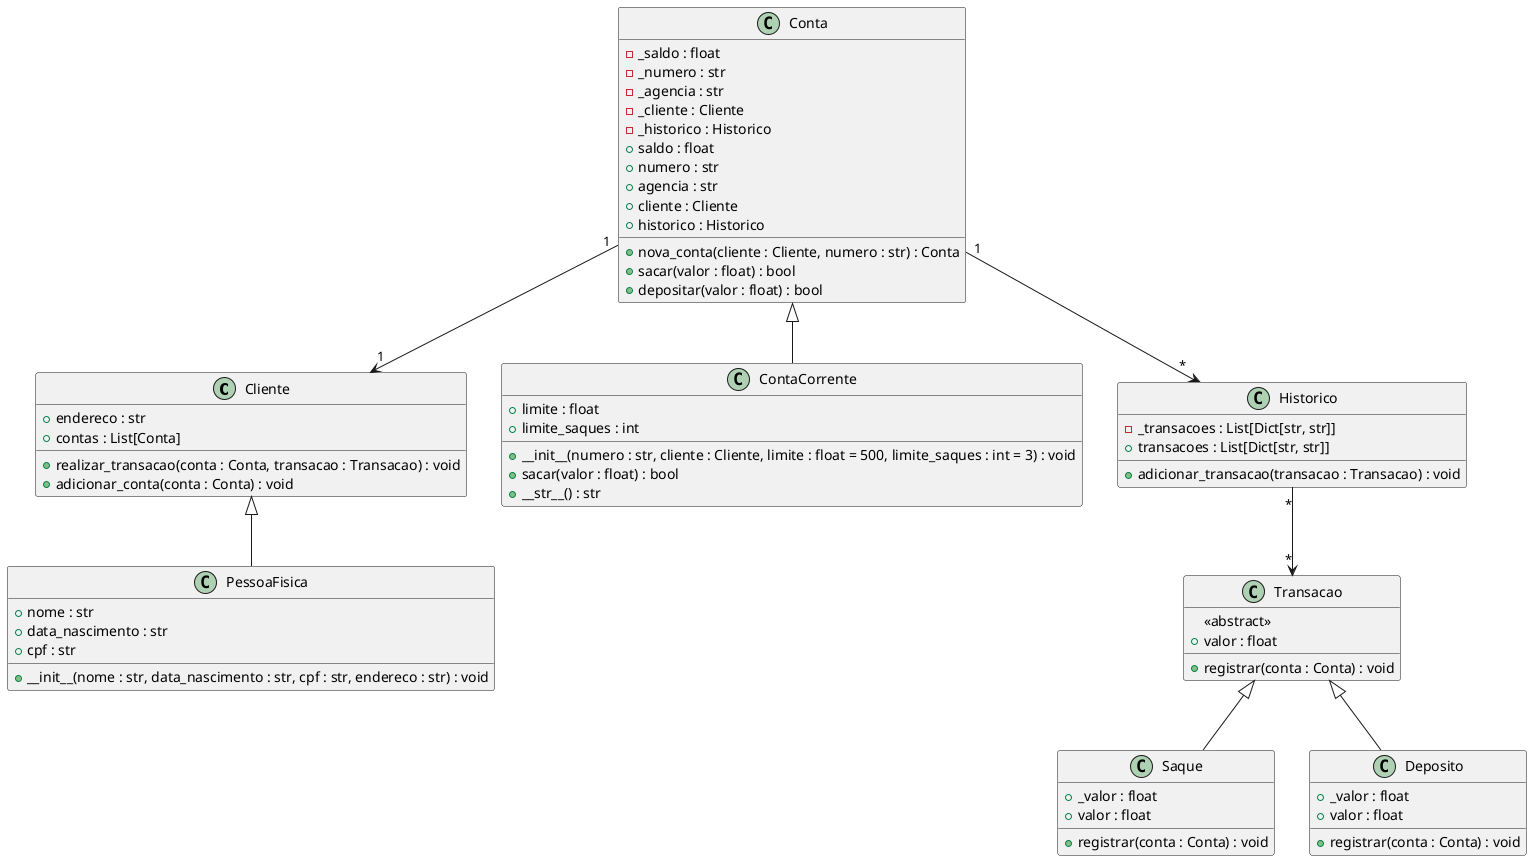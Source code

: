 @startuml

class Cliente {
  +endereco : str
  +contas : List[Conta]
  +realizar_transacao(conta : Conta, transacao : Transacao) : void
  +adicionar_conta(conta : Conta) : void
}

class PessoaFisica {
  +nome : str
  +data_nascimento : str
  +cpf : str
  +__init__(nome : str, data_nascimento : str, cpf : str, endereco : str) : void
}

class Conta {
  -_saldo : float
  -_numero : str
  -_agencia : str
  -_cliente : Cliente
  -_historico : Historico
  +nova_conta(cliente : Cliente, numero : str) : Conta
  +saldo : float
  +numero : str
  +agencia : str
  +cliente : Cliente
  +historico : Historico
  +sacar(valor : float) : bool
  +depositar(valor : float) : bool
}

class ContaCorrente {
  +limite : float
  +limite_saques : int
  +__init__(numero : str, cliente : Cliente, limite : float = 500, limite_saques : int = 3) : void
  +sacar(valor : float) : bool
  +__str__() : str
}

class Historico {
  -_transacoes : List[Dict[str, str]]
  +transacoes : List[Dict[str, str]]
  +adicionar_transacao(transacao : Transacao) : void
}

class Transacao {
  <<abstract>>
  +valor : float
  +registrar(conta : Conta) : void
}

class Saque {
  +_valor : float
  +valor : float
  +registrar(conta : Conta) : void
}

class Deposito {
  +_valor : float
  +valor : float
  +registrar(conta : Conta) : void
}

Cliente <|-- PessoaFisica
Conta <|-- ContaCorrente
Transacao <|-- Saque
Transacao <|-- Deposito
Conta "1" --> "*" Historico
Conta "1" --> "1" Cliente
Historico "*" --> "*" Transacao

@enduml
